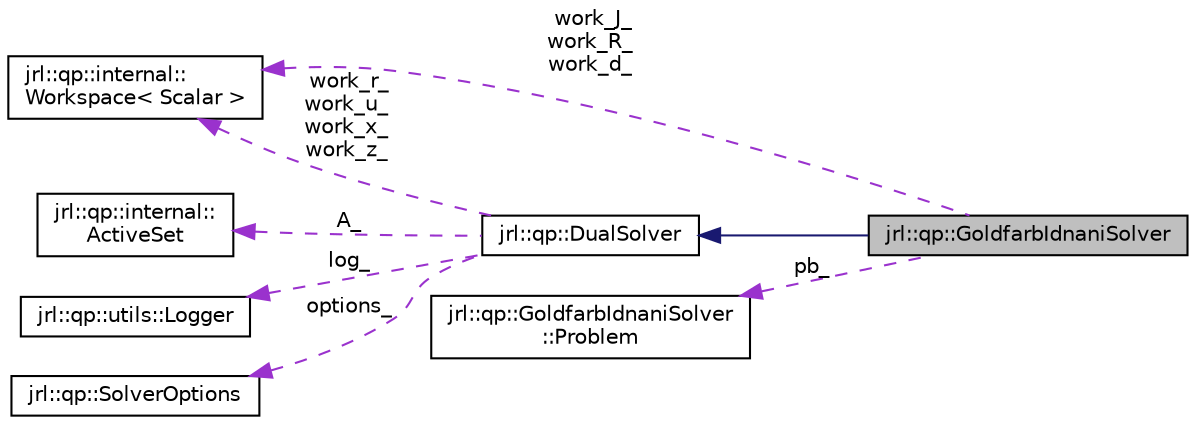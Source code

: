 digraph "jrl::qp::GoldfarbIdnaniSolver"
{
 // LATEX_PDF_SIZE
  edge [fontname="Helvetica",fontsize="10",labelfontname="Helvetica",labelfontsize="10"];
  node [fontname="Helvetica",fontsize="10",shape=record];
  rankdir="LR";
  Node1 [label="jrl::qp::GoldfarbIdnaniSolver",height=0.2,width=0.4,color="black", fillcolor="grey75", style="filled", fontcolor="black",tooltip=" "];
  Node2 -> Node1 [dir="back",color="midnightblue",fontsize="10",style="solid",fontname="Helvetica"];
  Node2 [label="jrl::qp::DualSolver",height=0.2,width=0.4,color="black", fillcolor="white", style="filled",URL="$classjrl_1_1qp_1_1DualSolver.html",tooltip=" "];
  Node3 -> Node2 [dir="back",color="darkorchid3",fontsize="10",style="dashed",label=" work_r_\nwork_u_\nwork_x_\nwork_z_" ,fontname="Helvetica"];
  Node3 [label="jrl::qp::internal::\lWorkspace\< Scalar \>",height=0.2,width=0.4,color="black", fillcolor="white", style="filled",URL="$classjrl_1_1qp_1_1internal_1_1Workspace.html",tooltip=" "];
  Node4 -> Node2 [dir="back",color="darkorchid3",fontsize="10",style="dashed",label=" A_" ,fontname="Helvetica"];
  Node4 [label="jrl::qp::internal::\lActiveSet",height=0.2,width=0.4,color="black", fillcolor="white", style="filled",URL="$classjrl_1_1qp_1_1internal_1_1ActiveSet.html",tooltip=" "];
  Node5 -> Node2 [dir="back",color="darkorchid3",fontsize="10",style="dashed",label=" log_" ,fontname="Helvetica"];
  Node5 [label="jrl::qp::utils::Logger",height=0.2,width=0.4,color="black", fillcolor="white", style="filled",URL="$classjrl_1_1qp_1_1utils_1_1Logger.html",tooltip=" "];
  Node6 -> Node2 [dir="back",color="darkorchid3",fontsize="10",style="dashed",label=" options_" ,fontname="Helvetica"];
  Node6 [label="jrl::qp::SolverOptions",height=0.2,width=0.4,color="black", fillcolor="white", style="filled",URL="$structjrl_1_1qp_1_1SolverOptions.html",tooltip=" "];
  Node3 -> Node1 [dir="back",color="darkorchid3",fontsize="10",style="dashed",label=" work_J_\nwork_R_\nwork_d_" ,fontname="Helvetica"];
  Node7 -> Node1 [dir="back",color="darkorchid3",fontsize="10",style="dashed",label=" pb_" ,fontname="Helvetica"];
  Node7 [label="jrl::qp::GoldfarbIdnaniSolver\l::Problem",height=0.2,width=0.4,color="black", fillcolor="white", style="filled",URL="$structjrl_1_1qp_1_1GoldfarbIdnaniSolver_1_1Problem.html",tooltip=" "];
}

